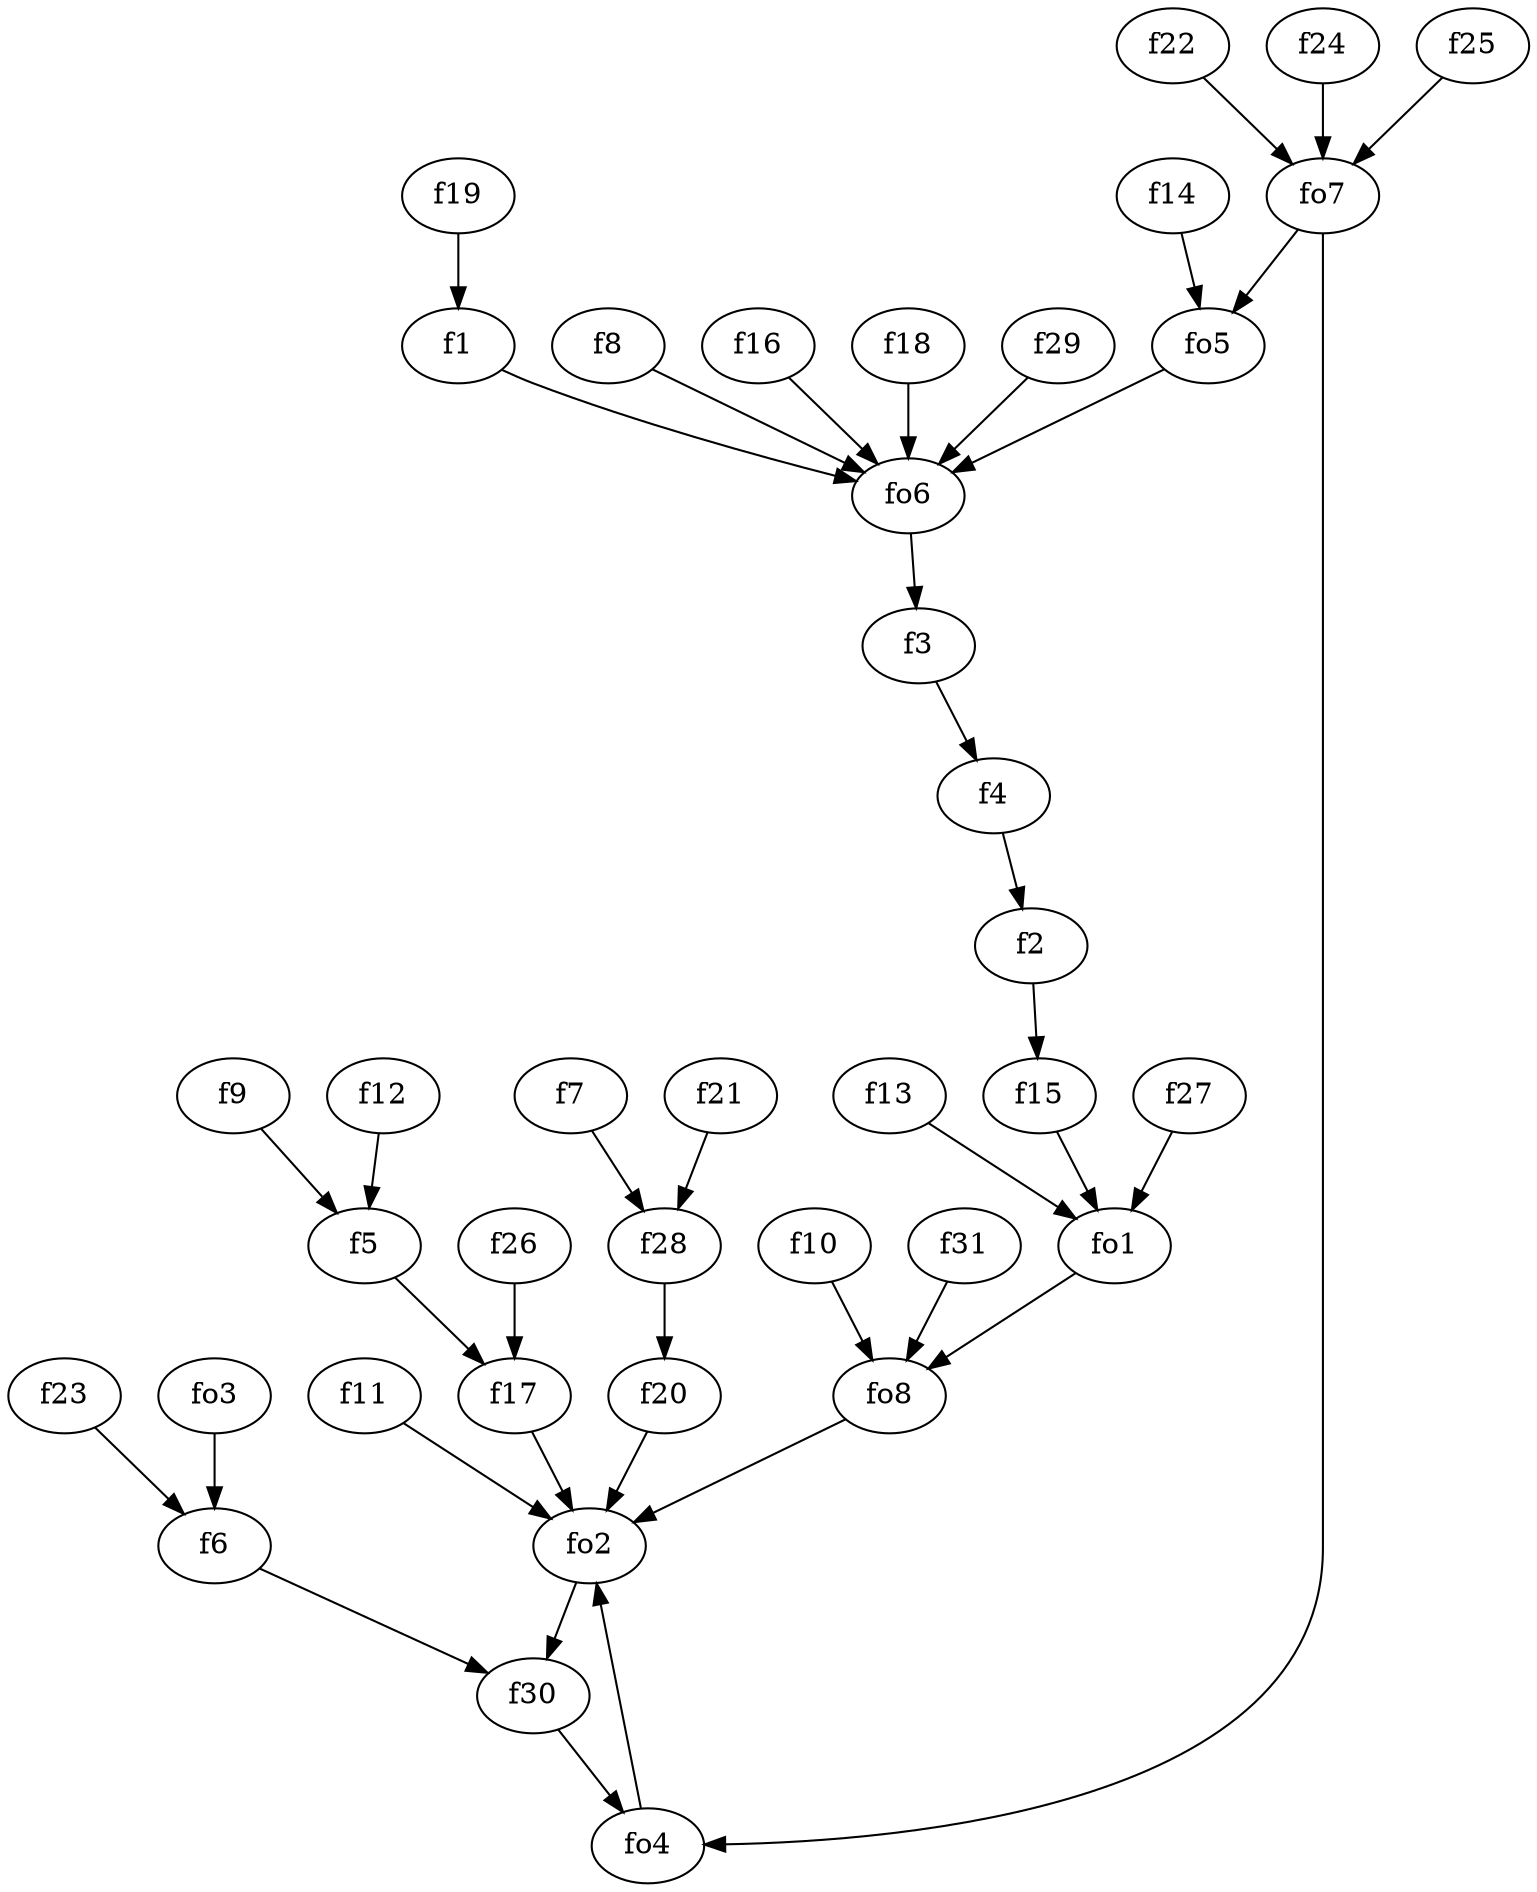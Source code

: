 strict digraph  {
f1;
f2;
f3;
f4;
f5;
f6;
f7;
f8;
f9;
f10;
f11;
f12;
f13;
f14;
f15;
f16;
f17;
f18;
f19;
f20;
f21;
f22;
f23;
f24;
f25;
f26;
f27;
f28;
f29;
f30;
f31;
fo1;
fo2;
fo3;
fo4;
fo5;
fo6;
fo7;
fo8;
f1 -> fo6  [weight=2];
f2 -> f15  [weight=2];
f3 -> f4  [weight=2];
f4 -> f2  [weight=2];
f5 -> f17  [weight=2];
f6 -> f30  [weight=2];
f7 -> f28  [weight=2];
f8 -> fo6  [weight=2];
f9 -> f5  [weight=2];
f10 -> fo8  [weight=2];
f11 -> fo2  [weight=2];
f12 -> f5  [weight=2];
f13 -> fo1  [weight=2];
f14 -> fo5  [weight=2];
f15 -> fo1  [weight=2];
f16 -> fo6  [weight=2];
f17 -> fo2  [weight=2];
f18 -> fo6  [weight=2];
f19 -> f1  [weight=2];
f20 -> fo2  [weight=2];
f21 -> f28  [weight=2];
f22 -> fo7  [weight=2];
f23 -> f6  [weight=2];
f24 -> fo7  [weight=2];
f25 -> fo7  [weight=2];
f26 -> f17  [weight=2];
f27 -> fo1  [weight=2];
f28 -> f20  [weight=2];
f29 -> fo6  [weight=2];
f30 -> fo4  [weight=2];
f31 -> fo8  [weight=2];
fo1 -> fo8  [weight=2];
fo2 -> f30  [weight=2];
fo3 -> f6  [weight=2];
fo4 -> fo2  [weight=2];
fo5 -> fo6  [weight=2];
fo6 -> f3  [weight=2];
fo7 -> fo4  [weight=2];
fo7 -> fo5  [weight=2];
fo8 -> fo2  [weight=2];
}
